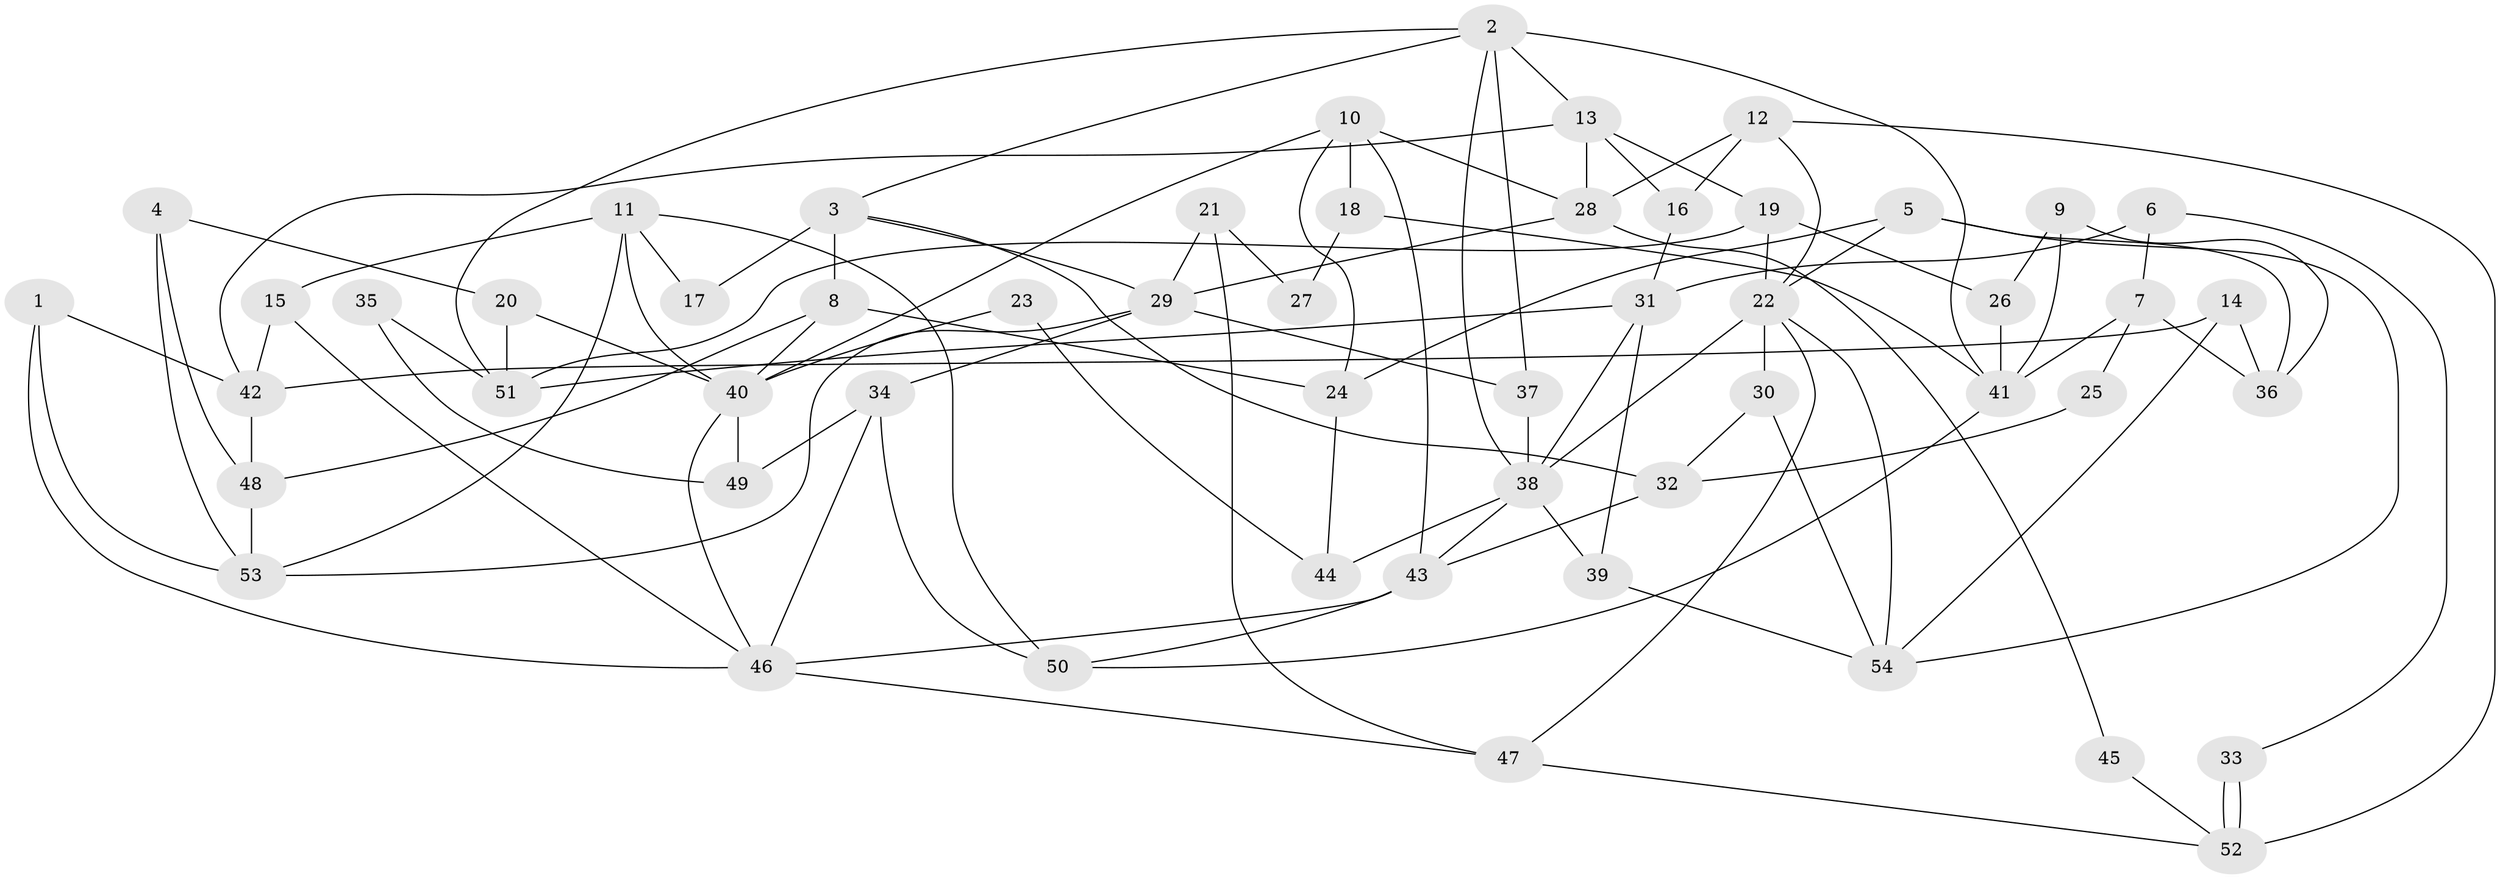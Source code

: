 // Generated by graph-tools (version 1.1) at 2025/02/03/09/25 03:02:01]
// undirected, 54 vertices, 108 edges
graph export_dot {
graph [start="1"]
  node [color=gray90,style=filled];
  1;
  2;
  3;
  4;
  5;
  6;
  7;
  8;
  9;
  10;
  11;
  12;
  13;
  14;
  15;
  16;
  17;
  18;
  19;
  20;
  21;
  22;
  23;
  24;
  25;
  26;
  27;
  28;
  29;
  30;
  31;
  32;
  33;
  34;
  35;
  36;
  37;
  38;
  39;
  40;
  41;
  42;
  43;
  44;
  45;
  46;
  47;
  48;
  49;
  50;
  51;
  52;
  53;
  54;
  1 -- 53;
  1 -- 42;
  1 -- 46;
  2 -- 38;
  2 -- 37;
  2 -- 3;
  2 -- 13;
  2 -- 41;
  2 -- 51;
  3 -- 32;
  3 -- 8;
  3 -- 17;
  3 -- 29;
  4 -- 20;
  4 -- 53;
  4 -- 48;
  5 -- 22;
  5 -- 54;
  5 -- 24;
  5 -- 36;
  6 -- 31;
  6 -- 7;
  6 -- 33;
  7 -- 36;
  7 -- 41;
  7 -- 25;
  8 -- 40;
  8 -- 24;
  8 -- 48;
  9 -- 26;
  9 -- 41;
  9 -- 36;
  10 -- 24;
  10 -- 40;
  10 -- 18;
  10 -- 28;
  10 -- 43;
  11 -- 15;
  11 -- 53;
  11 -- 17;
  11 -- 40;
  11 -- 50;
  12 -- 22;
  12 -- 52;
  12 -- 16;
  12 -- 28;
  13 -- 28;
  13 -- 16;
  13 -- 19;
  13 -- 42;
  14 -- 36;
  14 -- 42;
  14 -- 54;
  15 -- 46;
  15 -- 42;
  16 -- 31;
  18 -- 41;
  18 -- 27;
  19 -- 51;
  19 -- 22;
  19 -- 26;
  20 -- 51;
  20 -- 40;
  21 -- 29;
  21 -- 47;
  21 -- 27;
  22 -- 38;
  22 -- 30;
  22 -- 47;
  22 -- 54;
  23 -- 44;
  23 -- 40;
  24 -- 44;
  25 -- 32;
  26 -- 41;
  28 -- 29;
  28 -- 45;
  29 -- 34;
  29 -- 37;
  29 -- 53;
  30 -- 54;
  30 -- 32;
  31 -- 39;
  31 -- 38;
  31 -- 51;
  32 -- 43;
  33 -- 52;
  33 -- 52;
  34 -- 46;
  34 -- 49;
  34 -- 50;
  35 -- 51;
  35 -- 49;
  37 -- 38;
  38 -- 43;
  38 -- 39;
  38 -- 44;
  39 -- 54;
  40 -- 46;
  40 -- 49;
  41 -- 50;
  42 -- 48;
  43 -- 50;
  43 -- 46;
  45 -- 52;
  46 -- 47;
  47 -- 52;
  48 -- 53;
}
